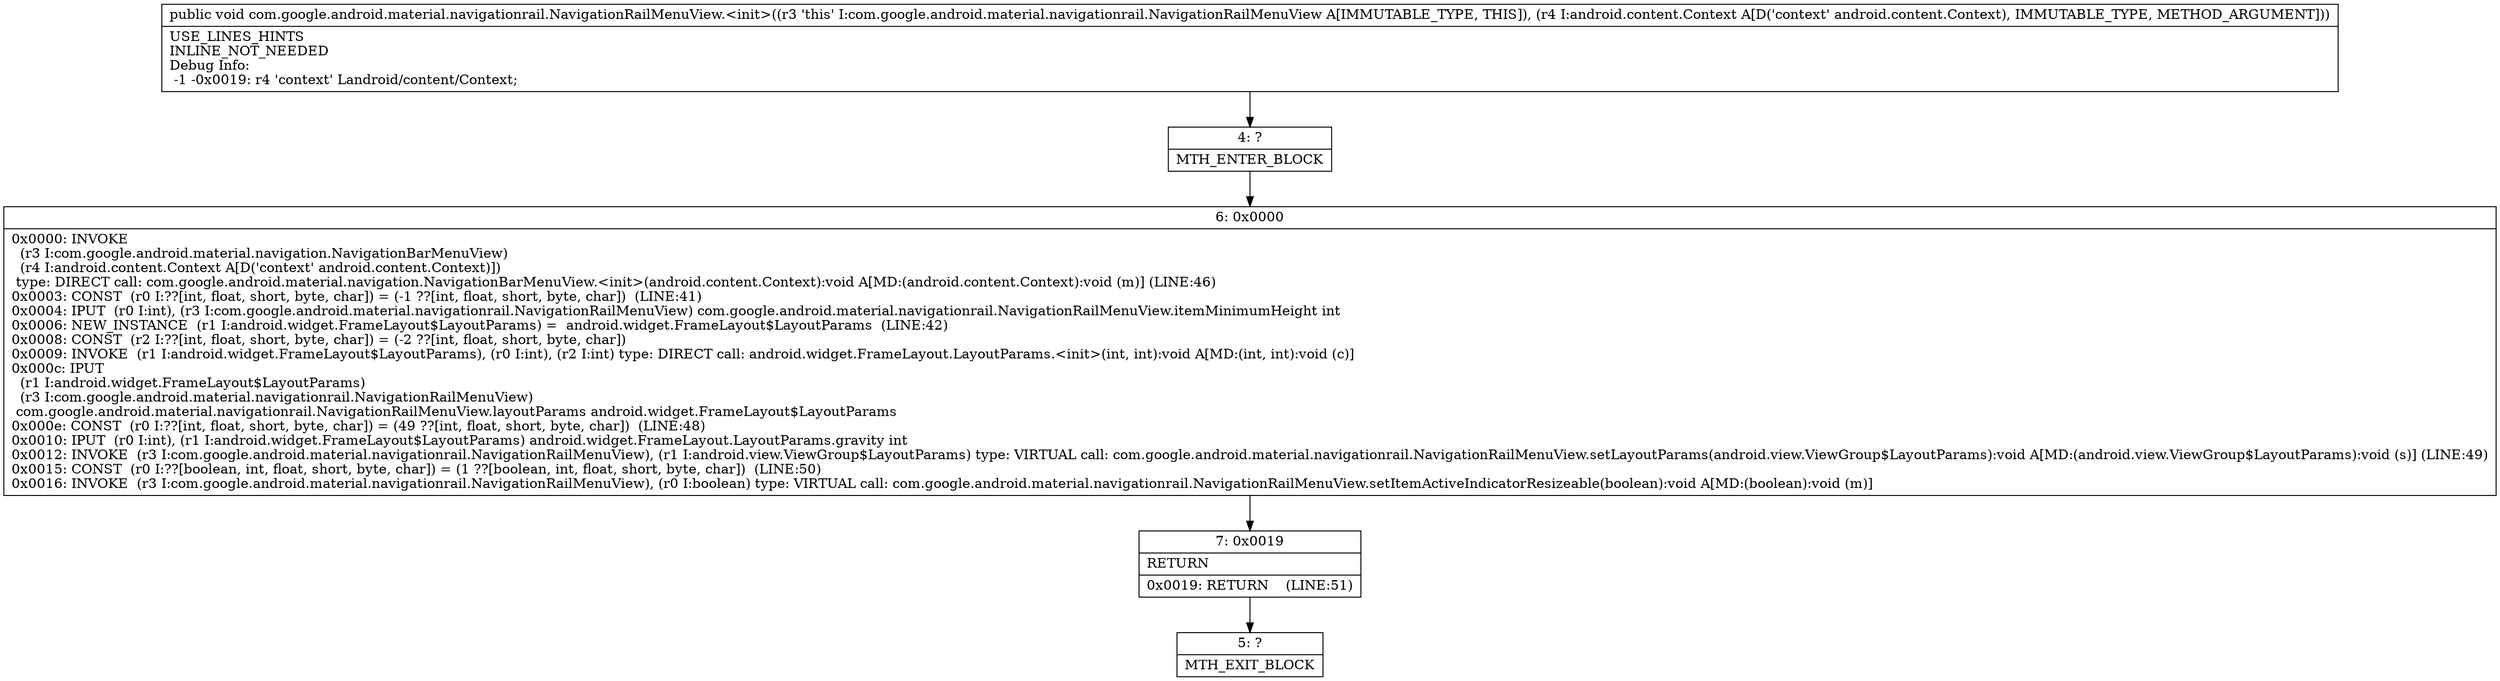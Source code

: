 digraph "CFG forcom.google.android.material.navigationrail.NavigationRailMenuView.\<init\>(Landroid\/content\/Context;)V" {
Node_4 [shape=record,label="{4\:\ ?|MTH_ENTER_BLOCK\l}"];
Node_6 [shape=record,label="{6\:\ 0x0000|0x0000: INVOKE  \l  (r3 I:com.google.android.material.navigation.NavigationBarMenuView)\l  (r4 I:android.content.Context A[D('context' android.content.Context)])\l type: DIRECT call: com.google.android.material.navigation.NavigationBarMenuView.\<init\>(android.content.Context):void A[MD:(android.content.Context):void (m)] (LINE:46)\l0x0003: CONST  (r0 I:??[int, float, short, byte, char]) = (\-1 ??[int, float, short, byte, char])  (LINE:41)\l0x0004: IPUT  (r0 I:int), (r3 I:com.google.android.material.navigationrail.NavigationRailMenuView) com.google.android.material.navigationrail.NavigationRailMenuView.itemMinimumHeight int \l0x0006: NEW_INSTANCE  (r1 I:android.widget.FrameLayout$LayoutParams) =  android.widget.FrameLayout$LayoutParams  (LINE:42)\l0x0008: CONST  (r2 I:??[int, float, short, byte, char]) = (\-2 ??[int, float, short, byte, char]) \l0x0009: INVOKE  (r1 I:android.widget.FrameLayout$LayoutParams), (r0 I:int), (r2 I:int) type: DIRECT call: android.widget.FrameLayout.LayoutParams.\<init\>(int, int):void A[MD:(int, int):void (c)]\l0x000c: IPUT  \l  (r1 I:android.widget.FrameLayout$LayoutParams)\l  (r3 I:com.google.android.material.navigationrail.NavigationRailMenuView)\l com.google.android.material.navigationrail.NavigationRailMenuView.layoutParams android.widget.FrameLayout$LayoutParams \l0x000e: CONST  (r0 I:??[int, float, short, byte, char]) = (49 ??[int, float, short, byte, char])  (LINE:48)\l0x0010: IPUT  (r0 I:int), (r1 I:android.widget.FrameLayout$LayoutParams) android.widget.FrameLayout.LayoutParams.gravity int \l0x0012: INVOKE  (r3 I:com.google.android.material.navigationrail.NavigationRailMenuView), (r1 I:android.view.ViewGroup$LayoutParams) type: VIRTUAL call: com.google.android.material.navigationrail.NavigationRailMenuView.setLayoutParams(android.view.ViewGroup$LayoutParams):void A[MD:(android.view.ViewGroup$LayoutParams):void (s)] (LINE:49)\l0x0015: CONST  (r0 I:??[boolean, int, float, short, byte, char]) = (1 ??[boolean, int, float, short, byte, char])  (LINE:50)\l0x0016: INVOKE  (r3 I:com.google.android.material.navigationrail.NavigationRailMenuView), (r0 I:boolean) type: VIRTUAL call: com.google.android.material.navigationrail.NavigationRailMenuView.setItemActiveIndicatorResizeable(boolean):void A[MD:(boolean):void (m)]\l}"];
Node_7 [shape=record,label="{7\:\ 0x0019|RETURN\l|0x0019: RETURN    (LINE:51)\l}"];
Node_5 [shape=record,label="{5\:\ ?|MTH_EXIT_BLOCK\l}"];
MethodNode[shape=record,label="{public void com.google.android.material.navigationrail.NavigationRailMenuView.\<init\>((r3 'this' I:com.google.android.material.navigationrail.NavigationRailMenuView A[IMMUTABLE_TYPE, THIS]), (r4 I:android.content.Context A[D('context' android.content.Context), IMMUTABLE_TYPE, METHOD_ARGUMENT]))  | USE_LINES_HINTS\lINLINE_NOT_NEEDED\lDebug Info:\l  \-1 \-0x0019: r4 'context' Landroid\/content\/Context;\l}"];
MethodNode -> Node_4;Node_4 -> Node_6;
Node_6 -> Node_7;
Node_7 -> Node_5;
}

